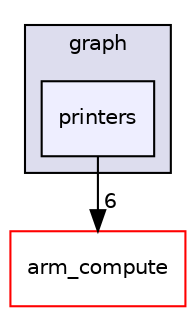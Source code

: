 digraph "src/graph/printers" {
  compound=true
  node [ fontsize="10", fontname="Helvetica"];
  edge [ labelfontsize="10", labelfontname="Helvetica"];
  subgraph clusterdir_d182250f0c231765fc862e69db210731 {
    graph [ bgcolor="#ddddee", pencolor="black", label="graph" fontname="Helvetica", fontsize="10", URL="dir_d182250f0c231765fc862e69db210731.xhtml"]
  dir_a3a3362c7065796fe64974622266bfb7 [shape=box, label="printers", style="filled", fillcolor="#eeeeff", pencolor="black", URL="dir_a3a3362c7065796fe64974622266bfb7.xhtml"];
  }
  dir_214608ef36d61442cb2b0c1c4e9a7def [shape=box label="arm_compute" fillcolor="white" style="filled" color="red" URL="dir_214608ef36d61442cb2b0c1c4e9a7def.xhtml"];
  dir_a3a3362c7065796fe64974622266bfb7->dir_214608ef36d61442cb2b0c1c4e9a7def [headlabel="6", labeldistance=1.5 headhref="dir_000532_000000.xhtml"];
}
